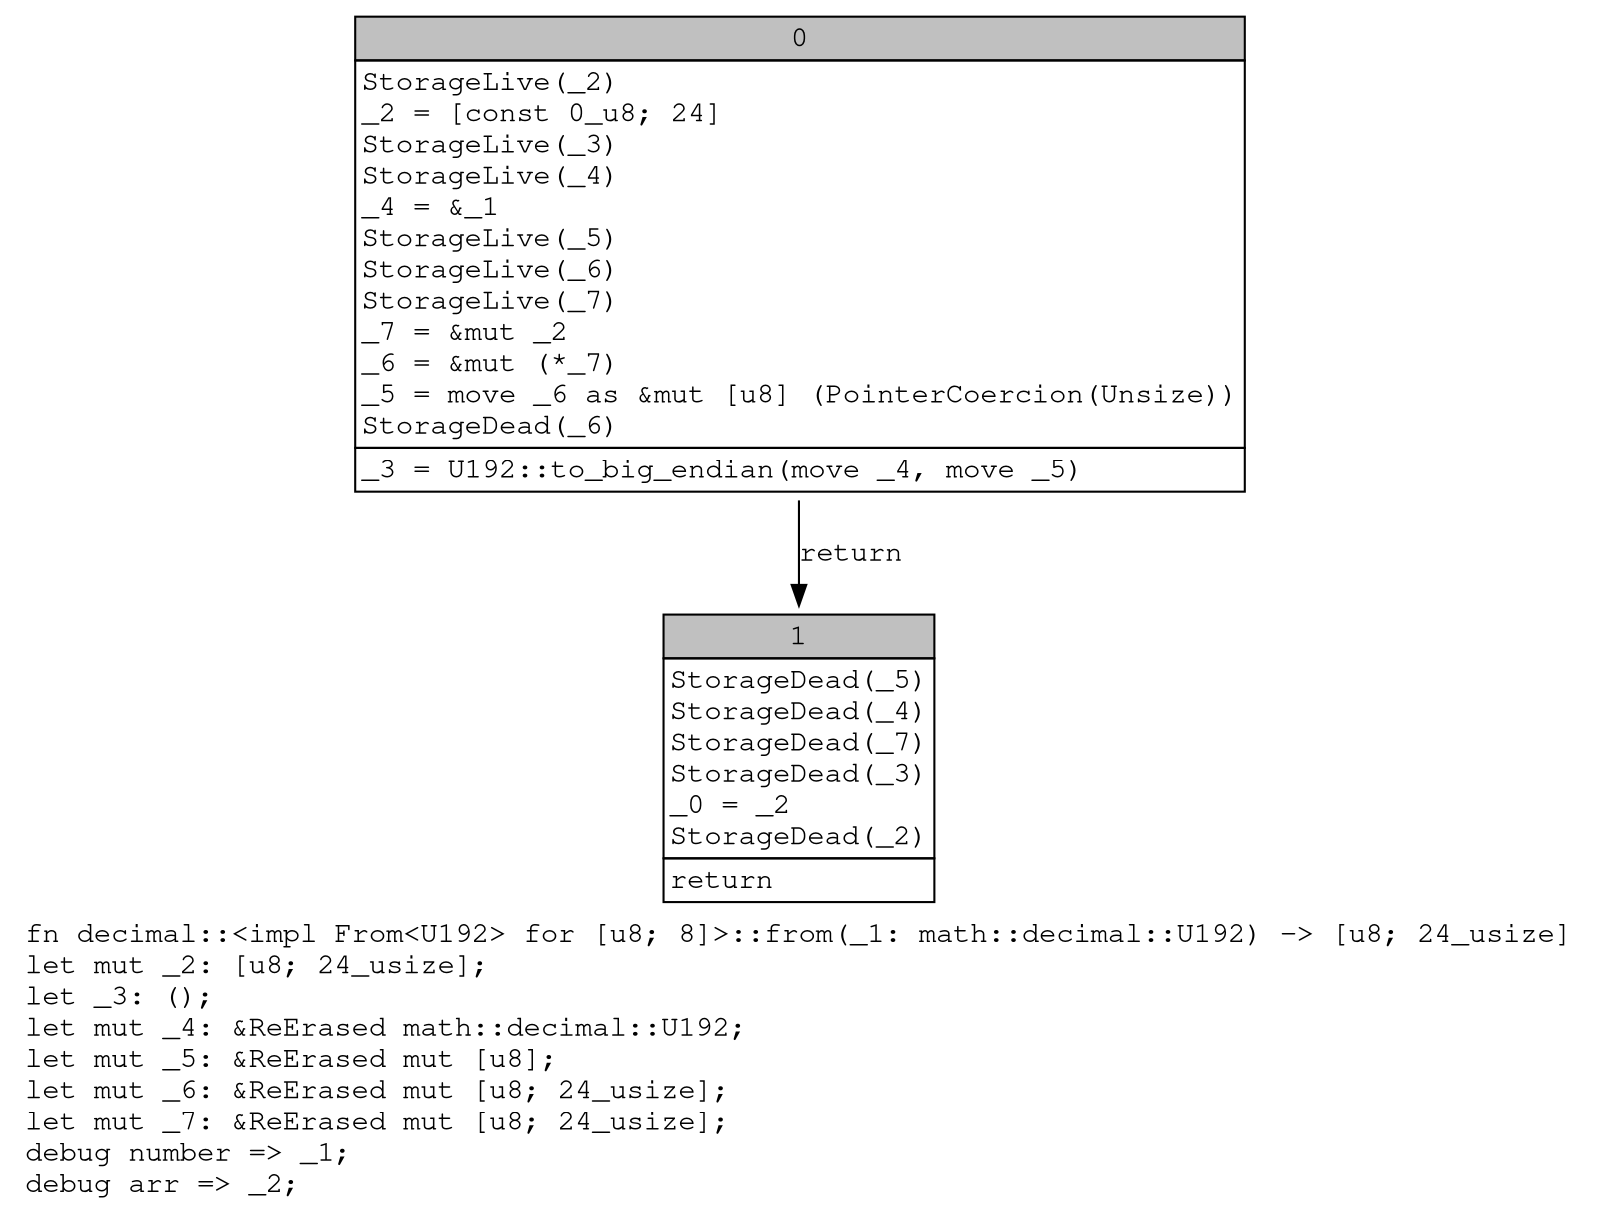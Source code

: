 digraph Mir_0_887 {
    graph [fontname="Courier, monospace"];
    node [fontname="Courier, monospace"];
    edge [fontname="Courier, monospace"];
    label=<fn decimal::&lt;impl From&lt;U192&gt; for [u8; 8]&gt;::from(_1: math::decimal::U192) -&gt; [u8; 24_usize]<br align="left"/>let mut _2: [u8; 24_usize];<br align="left"/>let _3: ();<br align="left"/>let mut _4: &amp;ReErased math::decimal::U192;<br align="left"/>let mut _5: &amp;ReErased mut [u8];<br align="left"/>let mut _6: &amp;ReErased mut [u8; 24_usize];<br align="left"/>let mut _7: &amp;ReErased mut [u8; 24_usize];<br align="left"/>debug number =&gt; _1;<br align="left"/>debug arr =&gt; _2;<br align="left"/>>;
    bb0__0_887 [shape="none", label=<<table border="0" cellborder="1" cellspacing="0"><tr><td bgcolor="gray" align="center" colspan="1">0</td></tr><tr><td align="left" balign="left">StorageLive(_2)<br/>_2 = [const 0_u8; 24]<br/>StorageLive(_3)<br/>StorageLive(_4)<br/>_4 = &amp;_1<br/>StorageLive(_5)<br/>StorageLive(_6)<br/>StorageLive(_7)<br/>_7 = &amp;mut _2<br/>_6 = &amp;mut (*_7)<br/>_5 = move _6 as &amp;mut [u8] (PointerCoercion(Unsize))<br/>StorageDead(_6)<br/></td></tr><tr><td align="left">_3 = U192::to_big_endian(move _4, move _5)</td></tr></table>>];
    bb1__0_887 [shape="none", label=<<table border="0" cellborder="1" cellspacing="0"><tr><td bgcolor="gray" align="center" colspan="1">1</td></tr><tr><td align="left" balign="left">StorageDead(_5)<br/>StorageDead(_4)<br/>StorageDead(_7)<br/>StorageDead(_3)<br/>_0 = _2<br/>StorageDead(_2)<br/></td></tr><tr><td align="left">return</td></tr></table>>];
    bb0__0_887 -> bb1__0_887 [label="return"];
}
